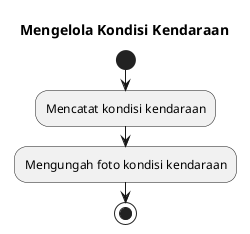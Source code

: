 @startuml mengelola_kondisi_kendaraan

title "Mengelola Kondisi Kendaraan"

|Admin|

start
:Mencatat kondisi kendaraan;
:Mengungah foto kondisi kendaraan;

stop

@enduml